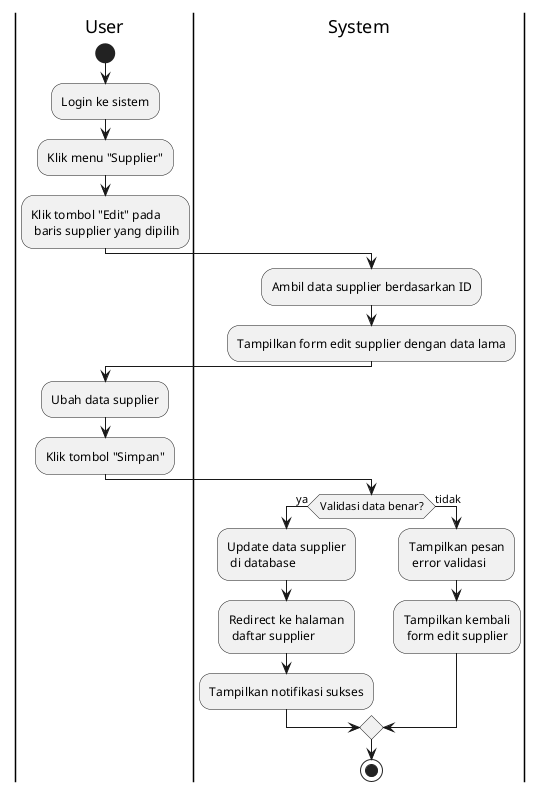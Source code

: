 @startuml
|User|
start
:Login ke sistem;
:Klik menu "Supplier";
:Klik tombol "Edit" pada\n baris supplier yang dipilih;

|System|
:Ambil data supplier berdasarkan ID;
:Tampilkan form edit supplier dengan data lama;

|User|
:Ubah data supplier;
:Klik tombol "Simpan";

|System|
if (Validasi data benar?) then (ya)
  :Update data supplier\n di database;
  :Redirect ke halaman\n daftar supplier;
  :Tampilkan notifikasi sukses;
else (tidak)
  :Tampilkan pesan\n error validasi;
  :Tampilkan kembali\n form edit supplier;
endif

stop
@enduml